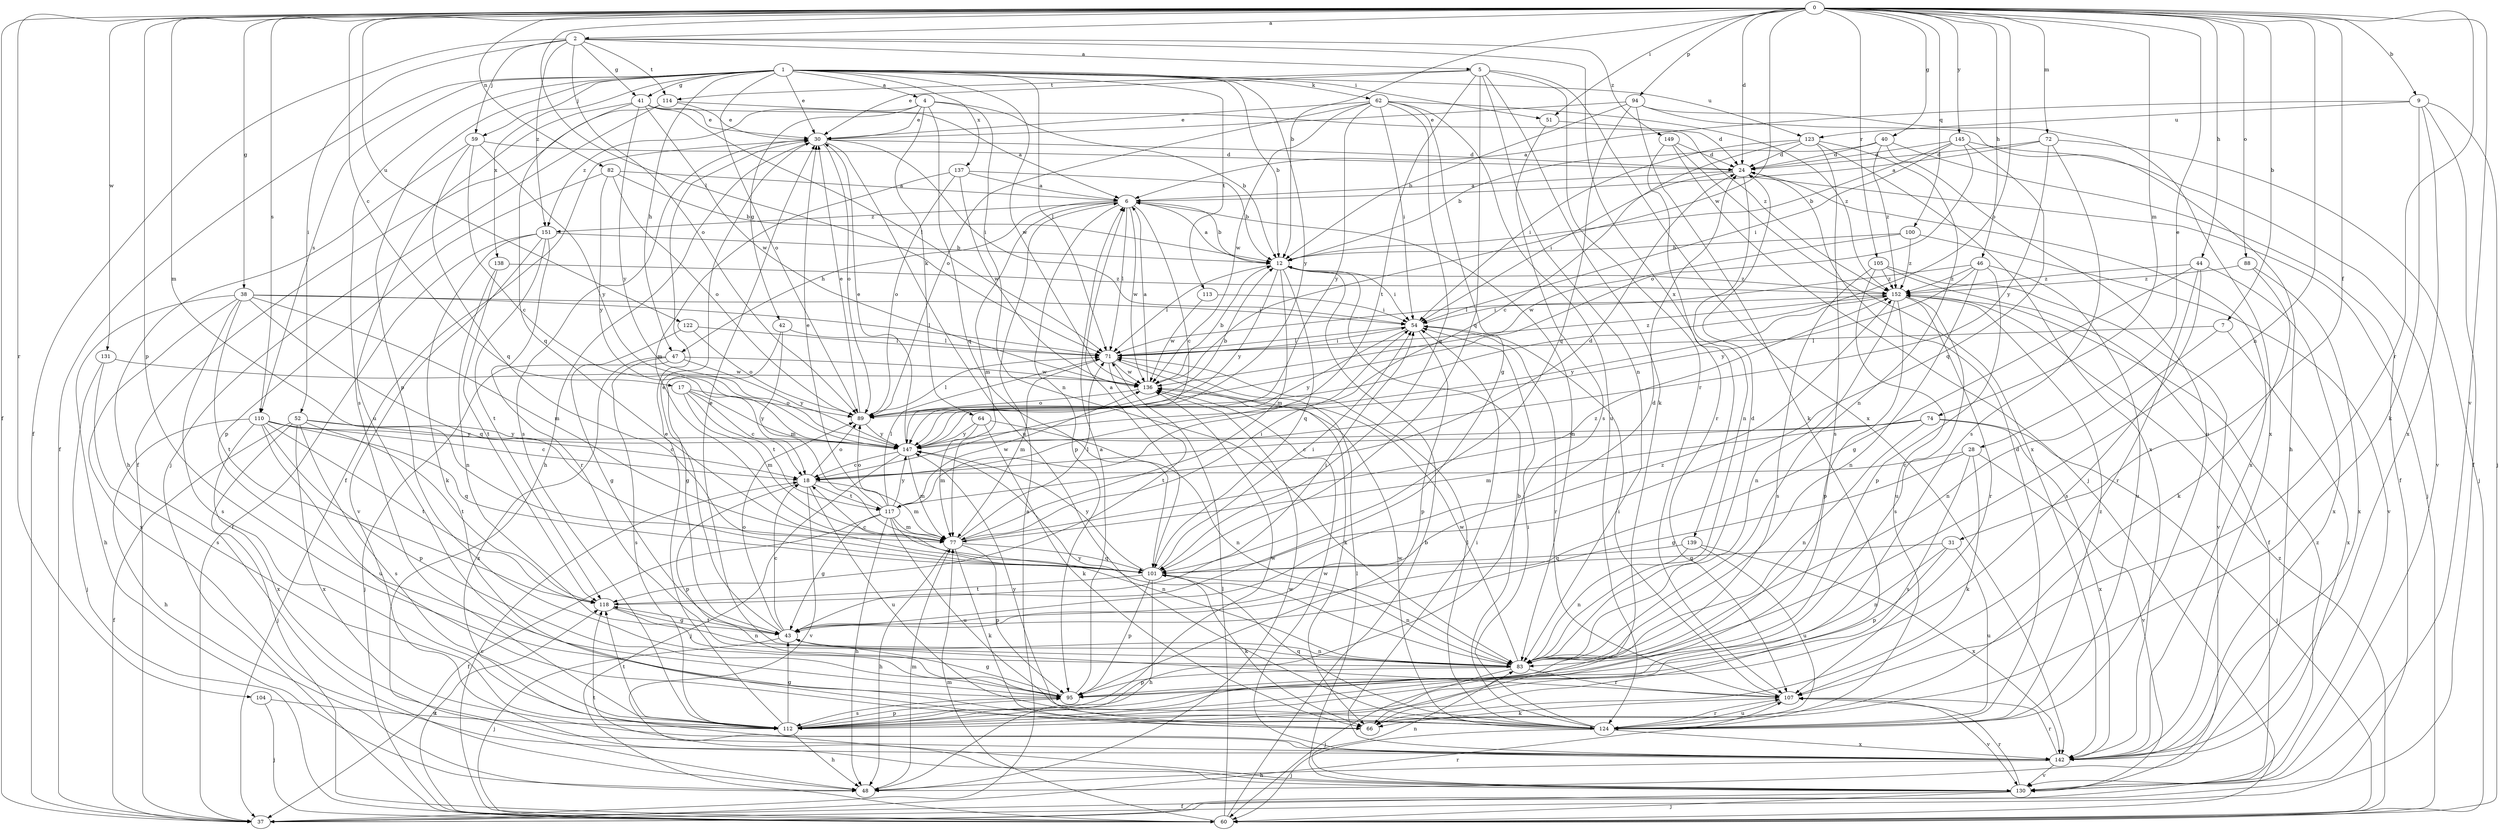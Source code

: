 strict digraph  {
0;
1;
2;
4;
5;
6;
7;
9;
12;
17;
18;
24;
28;
30;
31;
37;
38;
40;
41;
42;
43;
44;
46;
47;
48;
51;
52;
54;
59;
60;
62;
64;
66;
71;
72;
74;
77;
82;
83;
88;
89;
94;
95;
100;
101;
104;
105;
107;
110;
112;
113;
114;
117;
118;
122;
123;
124;
130;
131;
136;
137;
138;
139;
142;
145;
147;
149;
151;
152;
0 -> 2  [label=a];
0 -> 7  [label=b];
0 -> 9  [label=b];
0 -> 12  [label=b];
0 -> 17  [label=c];
0 -> 24  [label=d];
0 -> 28  [label=e];
0 -> 31  [label=f];
0 -> 37  [label=f];
0 -> 38  [label=g];
0 -> 40  [label=g];
0 -> 44  [label=h];
0 -> 46  [label=h];
0 -> 51  [label=i];
0 -> 71  [label=l];
0 -> 72  [label=m];
0 -> 74  [label=m];
0 -> 77  [label=m];
0 -> 82  [label=n];
0 -> 83  [label=n];
0 -> 88  [label=o];
0 -> 89  [label=o];
0 -> 94  [label=p];
0 -> 95  [label=p];
0 -> 100  [label=q];
0 -> 104  [label=r];
0 -> 105  [label=r];
0 -> 107  [label=r];
0 -> 110  [label=s];
0 -> 122  [label=u];
0 -> 130  [label=v];
0 -> 131  [label=w];
0 -> 136  [label=w];
0 -> 145  [label=y];
1 -> 4  [label=a];
1 -> 12  [label=b];
1 -> 30  [label=e];
1 -> 37  [label=f];
1 -> 41  [label=g];
1 -> 47  [label=h];
1 -> 51  [label=i];
1 -> 59  [label=j];
1 -> 62  [label=k];
1 -> 71  [label=l];
1 -> 89  [label=o];
1 -> 95  [label=p];
1 -> 110  [label=s];
1 -> 112  [label=s];
1 -> 113  [label=t];
1 -> 123  [label=u];
1 -> 136  [label=w];
1 -> 137  [label=x];
1 -> 138  [label=x];
1 -> 147  [label=y];
2 -> 5  [label=a];
2 -> 37  [label=f];
2 -> 41  [label=g];
2 -> 52  [label=i];
2 -> 59  [label=j];
2 -> 89  [label=o];
2 -> 114  [label=t];
2 -> 139  [label=x];
2 -> 149  [label=z];
2 -> 151  [label=z];
4 -> 12  [label=b];
4 -> 30  [label=e];
4 -> 42  [label=g];
4 -> 64  [label=k];
4 -> 83  [label=n];
4 -> 101  [label=q];
4 -> 151  [label=z];
5 -> 30  [label=e];
5 -> 66  [label=k];
5 -> 83  [label=n];
5 -> 101  [label=q];
5 -> 107  [label=r];
5 -> 114  [label=t];
5 -> 117  [label=t];
5 -> 142  [label=x];
6 -> 12  [label=b];
6 -> 18  [label=c];
6 -> 47  [label=h];
6 -> 71  [label=l];
6 -> 77  [label=m];
6 -> 83  [label=n];
6 -> 95  [label=p];
6 -> 136  [label=w];
6 -> 151  [label=z];
7 -> 71  [label=l];
7 -> 83  [label=n];
7 -> 142  [label=x];
9 -> 6  [label=a];
9 -> 37  [label=f];
9 -> 60  [label=j];
9 -> 66  [label=k];
9 -> 123  [label=u];
9 -> 142  [label=x];
12 -> 6  [label=a];
12 -> 54  [label=i];
12 -> 71  [label=l];
12 -> 77  [label=m];
12 -> 101  [label=q];
12 -> 147  [label=y];
12 -> 152  [label=z];
17 -> 18  [label=c];
17 -> 77  [label=m];
17 -> 89  [label=o];
17 -> 117  [label=t];
17 -> 147  [label=y];
18 -> 77  [label=m];
18 -> 89  [label=o];
18 -> 95  [label=p];
18 -> 117  [label=t];
18 -> 124  [label=u];
18 -> 130  [label=v];
24 -> 6  [label=a];
24 -> 54  [label=i];
24 -> 60  [label=j];
24 -> 83  [label=n];
24 -> 142  [label=x];
28 -> 18  [label=c];
28 -> 43  [label=g];
28 -> 66  [label=k];
28 -> 112  [label=s];
28 -> 130  [label=v];
30 -> 24  [label=d];
30 -> 37  [label=f];
30 -> 48  [label=h];
30 -> 54  [label=i];
30 -> 89  [label=o];
30 -> 112  [label=s];
30 -> 124  [label=u];
31 -> 83  [label=n];
31 -> 95  [label=p];
31 -> 101  [label=q];
31 -> 124  [label=u];
37 -> 6  [label=a];
37 -> 107  [label=r];
38 -> 48  [label=h];
38 -> 54  [label=i];
38 -> 71  [label=l];
38 -> 77  [label=m];
38 -> 101  [label=q];
38 -> 112  [label=s];
38 -> 118  [label=t];
38 -> 142  [label=x];
40 -> 12  [label=b];
40 -> 24  [label=d];
40 -> 37  [label=f];
40 -> 124  [label=u];
40 -> 152  [label=z];
41 -> 30  [label=e];
41 -> 71  [label=l];
41 -> 101  [label=q];
41 -> 124  [label=u];
41 -> 136  [label=w];
41 -> 147  [label=y];
41 -> 152  [label=z];
42 -> 43  [label=g];
42 -> 71  [label=l];
42 -> 77  [label=m];
43 -> 18  [label=c];
43 -> 24  [label=d];
43 -> 30  [label=e];
43 -> 60  [label=j];
43 -> 83  [label=n];
43 -> 89  [label=o];
43 -> 118  [label=t];
43 -> 152  [label=z];
44 -> 43  [label=g];
44 -> 107  [label=r];
44 -> 112  [label=s];
44 -> 142  [label=x];
44 -> 152  [label=z];
46 -> 71  [label=l];
46 -> 83  [label=n];
46 -> 95  [label=p];
46 -> 124  [label=u];
46 -> 147  [label=y];
46 -> 152  [label=z];
47 -> 60  [label=j];
47 -> 112  [label=s];
47 -> 136  [label=w];
47 -> 142  [label=x];
47 -> 147  [label=y];
48 -> 77  [label=m];
48 -> 136  [label=w];
51 -> 24  [label=d];
51 -> 112  [label=s];
52 -> 18  [label=c];
52 -> 37  [label=f];
52 -> 60  [label=j];
52 -> 112  [label=s];
52 -> 118  [label=t];
52 -> 142  [label=x];
52 -> 147  [label=y];
54 -> 71  [label=l];
54 -> 95  [label=p];
54 -> 107  [label=r];
54 -> 147  [label=y];
59 -> 18  [label=c];
59 -> 24  [label=d];
59 -> 48  [label=h];
59 -> 101  [label=q];
59 -> 147  [label=y];
60 -> 12  [label=b];
60 -> 18  [label=c];
60 -> 71  [label=l];
60 -> 77  [label=m];
60 -> 118  [label=t];
60 -> 152  [label=z];
62 -> 30  [label=e];
62 -> 43  [label=g];
62 -> 54  [label=i];
62 -> 89  [label=o];
62 -> 101  [label=q];
62 -> 124  [label=u];
62 -> 136  [label=w];
62 -> 147  [label=y];
62 -> 152  [label=z];
64 -> 66  [label=k];
64 -> 77  [label=m];
64 -> 83  [label=n];
64 -> 147  [label=y];
66 -> 147  [label=y];
71 -> 54  [label=i];
71 -> 66  [label=k];
71 -> 77  [label=m];
71 -> 118  [label=t];
71 -> 136  [label=w];
71 -> 152  [label=z];
72 -> 6  [label=a];
72 -> 24  [label=d];
72 -> 60  [label=j];
72 -> 112  [label=s];
72 -> 147  [label=y];
74 -> 18  [label=c];
74 -> 60  [label=j];
74 -> 77  [label=m];
74 -> 83  [label=n];
74 -> 142  [label=x];
74 -> 147  [label=y];
77 -> 48  [label=h];
77 -> 54  [label=i];
77 -> 66  [label=k];
77 -> 71  [label=l];
77 -> 95  [label=p];
77 -> 101  [label=q];
77 -> 152  [label=z];
82 -> 6  [label=a];
82 -> 12  [label=b];
82 -> 89  [label=o];
82 -> 95  [label=p];
82 -> 147  [label=y];
83 -> 24  [label=d];
83 -> 30  [label=e];
83 -> 60  [label=j];
83 -> 95  [label=p];
83 -> 107  [label=r];
83 -> 136  [label=w];
83 -> 147  [label=y];
88 -> 66  [label=k];
88 -> 142  [label=x];
88 -> 152  [label=z];
89 -> 12  [label=b];
89 -> 30  [label=e];
89 -> 71  [label=l];
89 -> 147  [label=y];
94 -> 12  [label=b];
94 -> 30  [label=e];
94 -> 48  [label=h];
94 -> 66  [label=k];
94 -> 101  [label=q];
94 -> 142  [label=x];
95 -> 6  [label=a];
95 -> 43  [label=g];
95 -> 112  [label=s];
100 -> 12  [label=b];
100 -> 130  [label=v];
100 -> 136  [label=w];
100 -> 152  [label=z];
101 -> 6  [label=a];
101 -> 18  [label=c];
101 -> 48  [label=h];
101 -> 54  [label=i];
101 -> 66  [label=k];
101 -> 83  [label=n];
101 -> 95  [label=p];
101 -> 118  [label=t];
101 -> 147  [label=y];
104 -> 60  [label=j];
104 -> 112  [label=s];
105 -> 37  [label=f];
105 -> 112  [label=s];
105 -> 124  [label=u];
105 -> 130  [label=v];
105 -> 152  [label=z];
107 -> 54  [label=i];
107 -> 66  [label=k];
107 -> 124  [label=u];
107 -> 130  [label=v];
110 -> 18  [label=c];
110 -> 48  [label=h];
110 -> 95  [label=p];
110 -> 101  [label=q];
110 -> 118  [label=t];
110 -> 124  [label=u];
110 -> 142  [label=x];
110 -> 147  [label=y];
112 -> 30  [label=e];
112 -> 43  [label=g];
112 -> 48  [label=h];
112 -> 95  [label=p];
112 -> 118  [label=t];
112 -> 136  [label=w];
113 -> 54  [label=i];
113 -> 136  [label=w];
114 -> 6  [label=a];
114 -> 30  [label=e];
114 -> 37  [label=f];
114 -> 60  [label=j];
117 -> 24  [label=d];
117 -> 30  [label=e];
117 -> 37  [label=f];
117 -> 43  [label=g];
117 -> 48  [label=h];
117 -> 71  [label=l];
117 -> 77  [label=m];
117 -> 83  [label=n];
117 -> 89  [label=o];
117 -> 124  [label=u];
117 -> 136  [label=w];
117 -> 147  [label=y];
118 -> 43  [label=g];
118 -> 54  [label=i];
118 -> 83  [label=n];
122 -> 43  [label=g];
122 -> 71  [label=l];
122 -> 89  [label=o];
123 -> 18  [label=c];
123 -> 24  [label=d];
123 -> 54  [label=i];
123 -> 83  [label=n];
123 -> 112  [label=s];
123 -> 142  [label=x];
124 -> 12  [label=b];
124 -> 24  [label=d];
124 -> 54  [label=i];
124 -> 60  [label=j];
124 -> 71  [label=l];
124 -> 101  [label=q];
124 -> 107  [label=r];
124 -> 136  [label=w];
124 -> 142  [label=x];
124 -> 152  [label=z];
130 -> 37  [label=f];
130 -> 60  [label=j];
130 -> 71  [label=l];
130 -> 83  [label=n];
130 -> 107  [label=r];
130 -> 118  [label=t];
130 -> 152  [label=z];
131 -> 60  [label=j];
131 -> 112  [label=s];
131 -> 136  [label=w];
136 -> 6  [label=a];
136 -> 12  [label=b];
136 -> 89  [label=o];
137 -> 6  [label=a];
137 -> 12  [label=b];
137 -> 77  [label=m];
137 -> 89  [label=o];
137 -> 136  [label=w];
138 -> 83  [label=n];
138 -> 118  [label=t];
138 -> 152  [label=z];
139 -> 83  [label=n];
139 -> 101  [label=q];
139 -> 124  [label=u];
139 -> 142  [label=x];
142 -> 48  [label=h];
142 -> 54  [label=i];
142 -> 107  [label=r];
142 -> 130  [label=v];
142 -> 136  [label=w];
145 -> 12  [label=b];
145 -> 24  [label=d];
145 -> 54  [label=i];
145 -> 89  [label=o];
145 -> 101  [label=q];
145 -> 130  [label=v];
147 -> 18  [label=c];
147 -> 30  [label=e];
147 -> 60  [label=j];
147 -> 77  [label=m];
149 -> 24  [label=d];
149 -> 60  [label=j];
149 -> 107  [label=r];
149 -> 142  [label=x];
151 -> 12  [label=b];
151 -> 37  [label=f];
151 -> 66  [label=k];
151 -> 107  [label=r];
151 -> 118  [label=t];
151 -> 130  [label=v];
152 -> 54  [label=i];
152 -> 83  [label=n];
152 -> 95  [label=p];
152 -> 107  [label=r];
152 -> 112  [label=s];
152 -> 147  [label=y];
}
